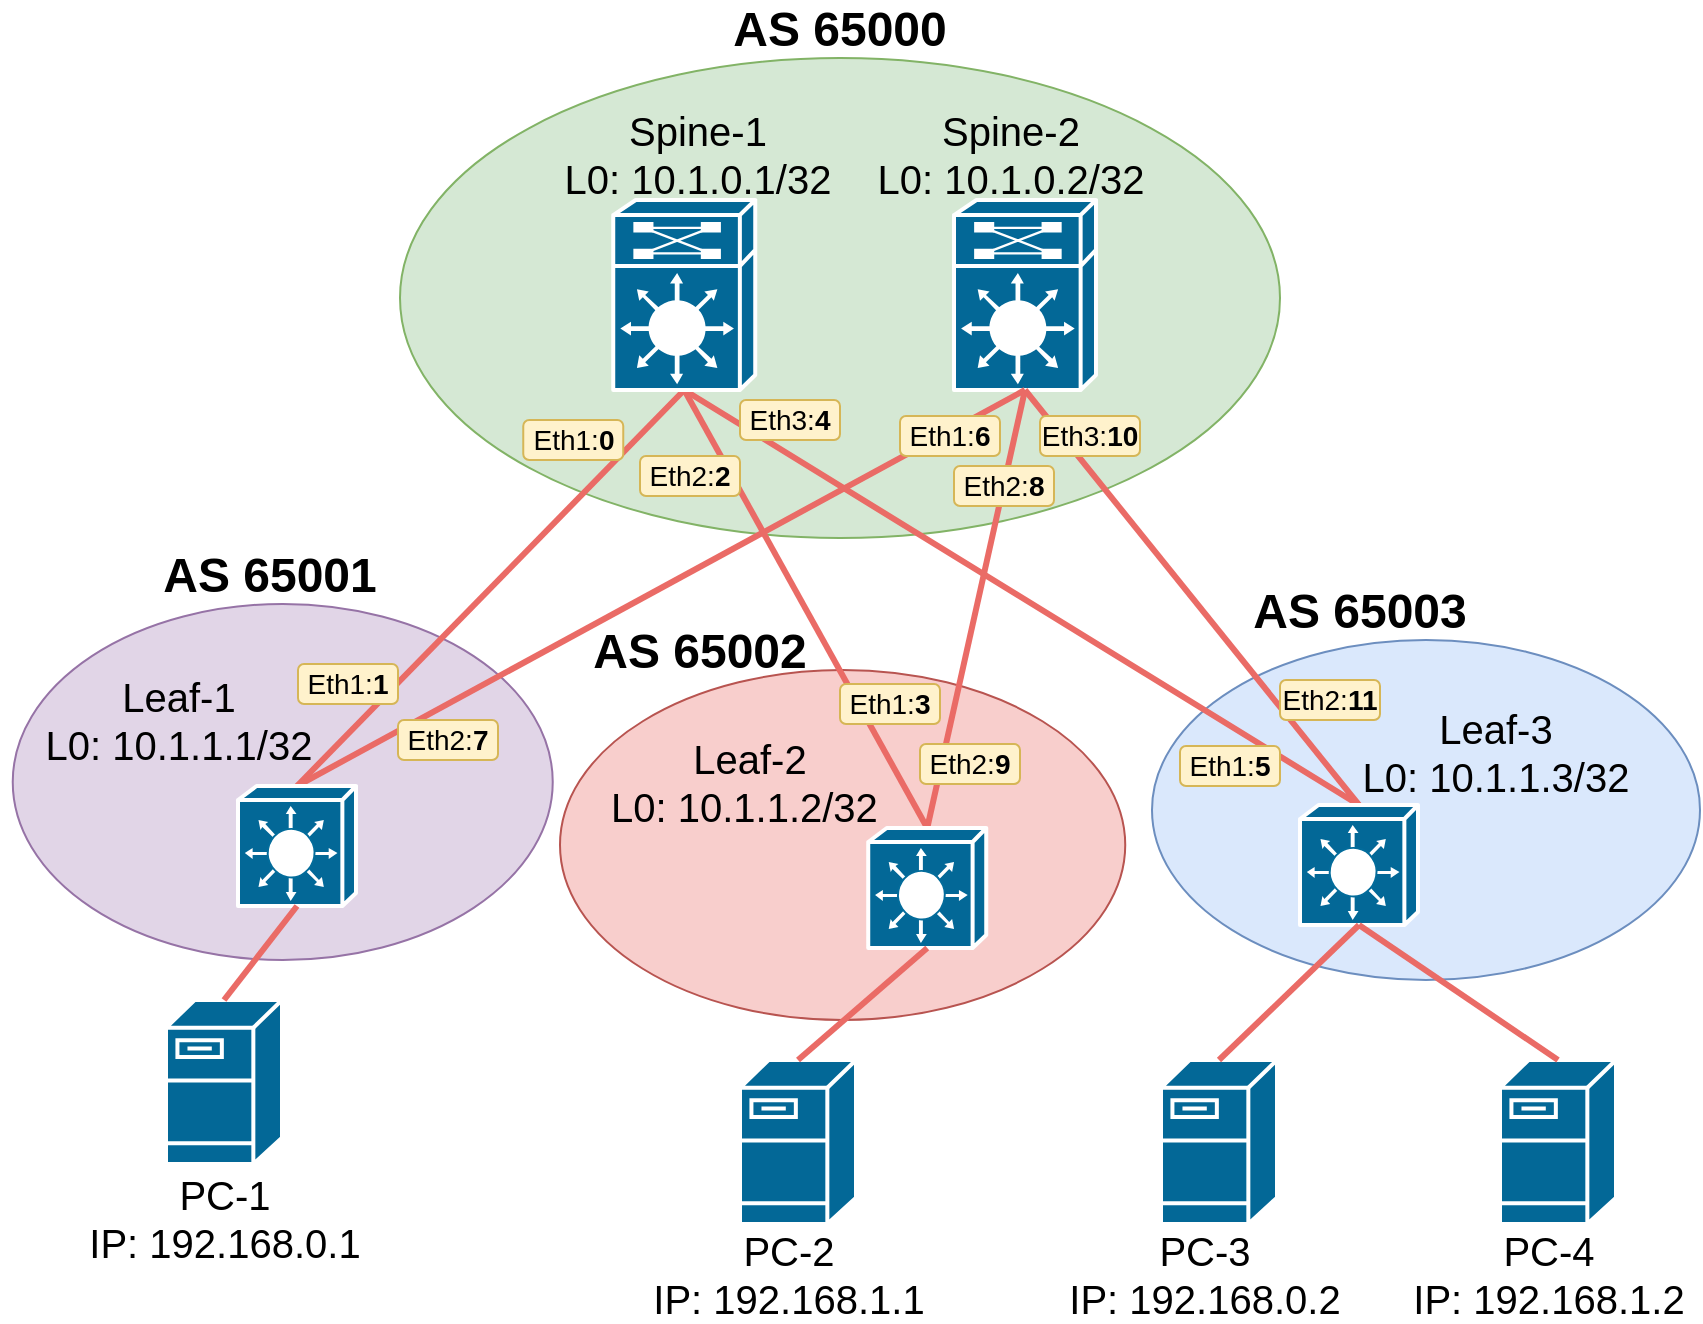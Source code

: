 <mxfile version="21.6.1" type="github">
  <diagram name="Page-1" id="c37626ed-c26b-45fb-9056-f9ebc6bb27b6">
    <mxGraphModel dx="1679" dy="905" grid="1" gridSize="10" guides="1" tooltips="1" connect="1" arrows="1" fold="1" page="1" pageScale="1" pageWidth="1169" pageHeight="827" background="none" math="0" shadow="0">
      <root>
        <mxCell id="0" />
        <mxCell id="1" parent="0" />
        <mxCell id="CEXHskLTJOovul5yJfJE-6" value="" style="ellipse;whiteSpace=wrap;html=1;fillColor=#dae8fc;strokeColor=#6c8ebf;" parent="1" vertex="1">
          <mxGeometry x="726" y="387" width="274" height="170" as="geometry" />
        </mxCell>
        <mxCell id="CEXHskLTJOovul5yJfJE-5" value="" style="ellipse;whiteSpace=wrap;html=1;fillColor=#f8cecc;strokeColor=#b85450;" parent="1" vertex="1">
          <mxGeometry x="430" y="402" width="282.62" height="175" as="geometry" />
        </mxCell>
        <mxCell id="CEXHskLTJOovul5yJfJE-2" value="" style="ellipse;whiteSpace=wrap;html=1;fillColor=#e1d5e7;strokeColor=#9673a6;" parent="1" vertex="1">
          <mxGeometry x="156.37" y="369" width="270" height="178" as="geometry" />
        </mxCell>
        <mxCell id="CEXHskLTJOovul5yJfJE-1" value="" style="ellipse;whiteSpace=wrap;html=1;fillColor=#d5e8d4;strokeColor=#82b366;" parent="1" vertex="1">
          <mxGeometry x="350" y="96" width="440" height="240" as="geometry" />
        </mxCell>
        <mxCell id="8NDlUTmJP2dTjy302EjL-38" style="edgeStyle=none;rounded=0;hachureGap=4;orthogonalLoop=1;jettySize=auto;html=1;exitX=0.5;exitY=0;exitDx=0;exitDy=0;exitPerimeter=0;entryX=0.5;entryY=1;entryDx=0;entryDy=0;entryPerimeter=0;fontFamily=Architects Daughter;fontSource=https%3A%2F%2Ffonts.googleapis.com%2Fcss%3Ffamily%3DArchitects%2BDaughter;fontSize=16;strokeColor=#EA6B66;endArrow=none;endFill=0;strokeWidth=3;" parent="1" source="8NDlUTmJP2dTjy302EjL-2" target="8NDlUTmJP2dTjy302EjL-5" edge="1">
          <mxGeometry relative="1" as="geometry">
            <mxPoint x="355" y="289" as="sourcePoint" />
          </mxGeometry>
        </mxCell>
        <mxCell id="8NDlUTmJP2dTjy302EjL-45" style="edgeStyle=none;rounded=0;hachureGap=4;orthogonalLoop=1;jettySize=auto;html=1;exitX=0.5;exitY=0;exitDx=0;exitDy=0;exitPerimeter=0;entryX=0.5;entryY=1;entryDx=0;entryDy=0;entryPerimeter=0;fontFamily=Architects Daughter;fontSource=https%3A%2F%2Ffonts.googleapis.com%2Fcss%3Ffamily%3DArchitects%2BDaughter;fontSize=16;strokeWidth=3;strokeColor=#EA6B66;endArrow=none;endFill=0;" parent="1" source="hgnLhlOXLDX8HSQQPNeT-8" target="8NDlUTmJP2dTjy302EjL-5" edge="1">
          <mxGeometry relative="1" as="geometry">
            <mxPoint x="879" y="537" as="sourcePoint" />
          </mxGeometry>
        </mxCell>
        <mxCell id="8NDlUTmJP2dTjy302EjL-7" value="" style="shape=mxgraph.cisco.misc.route_switch_processor;html=1;dashed=0;fillColor=#036897;strokeColor=#ffffff;strokeWidth=2;verticalLabelPosition=bottom;verticalAlign=top;rounded=0;shadow=0;comic=0;fontFamily=Verdana;fontSize=12;" parent="1" vertex="1">
          <mxGeometry x="627" y="167" width="71" height="95" as="geometry" />
        </mxCell>
        <mxCell id="8NDlUTmJP2dTjy302EjL-67" value="Spine-1&lt;br&gt;L0:&amp;nbsp;10.1.0.1/32" style="text;html=1;strokeColor=none;fillColor=none;align=center;verticalAlign=middle;whiteSpace=wrap;rounded=0;fontSize=20;fontFamily=Helvetica;horizontal=1;" parent="1" vertex="1">
          <mxGeometry x="428.25" y="124" width="141.75" height="40" as="geometry" />
        </mxCell>
        <mxCell id="8NDlUTmJP2dTjy302EjL-68" value="Leaf-1&lt;br&gt;L0:&amp;nbsp;10.1.1.1/32" style="text;html=1;strokeColor=none;fillColor=none;align=center;verticalAlign=middle;whiteSpace=wrap;rounded=0;fontSize=20;fontFamily=Helvetica;horizontal=1;" parent="1" vertex="1">
          <mxGeometry x="162" y="402" width="155" height="50" as="geometry" />
        </mxCell>
        <mxCell id="8NDlUTmJP2dTjy302EjL-69" value="Spine-2&lt;br&gt;L0:&amp;nbsp;10.1.0.2/32" style="text;html=1;strokeColor=none;fillColor=none;align=center;verticalAlign=middle;whiteSpace=wrap;rounded=0;fontSize=20;fontFamily=Helvetica;horizontal=1;" parent="1" vertex="1">
          <mxGeometry x="585" y="124" width="141" height="40" as="geometry" />
        </mxCell>
        <mxCell id="8NDlUTmJP2dTjy302EjL-74" value="Leaf-3&lt;br&gt;L0:&amp;nbsp;10.1.1.3/32" style="text;html=1;strokeColor=none;fillColor=none;align=center;verticalAlign=middle;whiteSpace=wrap;rounded=0;fontSize=20;fontFamily=Helvetica;horizontal=1;" parent="1" vertex="1">
          <mxGeometry x="820" y="423" width="156" height="40" as="geometry" />
        </mxCell>
        <mxCell id="V7yZK2pKeIdHbW1tO0_u-18" value="" style="edgeStyle=none;rounded=0;hachureGap=4;orthogonalLoop=1;jettySize=auto;html=1;exitX=0.5;exitY=0;exitDx=0;exitDy=0;exitPerimeter=0;entryX=0.5;entryY=1;entryDx=0;entryDy=0;entryPerimeter=0;fontFamily=Architects Daughter;fontSource=https%3A%2F%2Ffonts.googleapis.com%2Fcss%3Ffamily%3DArchitects%2BDaughter;fontSize=16;endArrow=none;endFill=0;strokeWidth=3;strokeColor=#EA6B66;" parent="1" source="8NDlUTmJP2dTjy302EjL-2" target="8NDlUTmJP2dTjy302EjL-7" edge="1">
          <mxGeometry relative="1" as="geometry">
            <mxPoint x="670" y="289" as="sourcePoint" />
            <mxPoint x="665" y="295" as="targetPoint" />
          </mxGeometry>
        </mxCell>
        <mxCell id="V7yZK2pKeIdHbW1tO0_u-21" value="" style="edgeStyle=none;rounded=0;hachureGap=4;orthogonalLoop=1;jettySize=auto;html=1;exitX=0.5;exitY=0;exitDx=0;exitDy=0;exitPerimeter=0;entryX=0.5;entryY=1;entryDx=0;entryDy=0;entryPerimeter=0;fontFamily=Architects Daughter;fontSource=https%3A%2F%2Ffonts.googleapis.com%2Fcss%3Ffamily%3DArchitects%2BDaughter;fontSize=16;endArrow=none;endFill=0;strokeWidth=3;strokeColor=#EA6B66;" parent="1" source="hgnLhlOXLDX8HSQQPNeT-8" target="8NDlUTmJP2dTjy302EjL-7" edge="1">
          <mxGeometry relative="1" as="geometry">
            <mxPoint x="879" y="537" as="sourcePoint" />
            <mxPoint x="805" y="305" as="targetPoint" />
          </mxGeometry>
        </mxCell>
        <mxCell id="V7yZK2pKeIdHbW1tO0_u-28" value="" style="edgeStyle=none;rounded=0;hachureGap=4;orthogonalLoop=1;jettySize=auto;html=1;exitX=0.5;exitY=0;exitDx=0;exitDy=0;exitPerimeter=0;entryX=0.5;entryY=1;entryDx=0;entryDy=0;entryPerimeter=0;fontFamily=Architects Daughter;fontSource=https%3A%2F%2Ffonts.googleapis.com%2Fcss%3Ffamily%3DArchitects%2BDaughter;fontSize=16;endArrow=none;endFill=0;strokeColor=#EA6B66;strokeWidth=3;" parent="1" source="hgnLhlOXLDX8HSQQPNeT-7" target="8NDlUTmJP2dTjy302EjL-7" edge="1">
          <mxGeometry relative="1" as="geometry">
            <mxPoint x="607.5" y="517" as="sourcePoint" />
            <mxPoint x="620" y="469.0" as="targetPoint" />
          </mxGeometry>
        </mxCell>
        <mxCell id="V7yZK2pKeIdHbW1tO0_u-30" value="" style="edgeStyle=none;rounded=0;hachureGap=4;orthogonalLoop=1;jettySize=auto;html=1;exitX=0.5;exitY=0;exitDx=0;exitDy=0;exitPerimeter=0;fontFamily=Architects Daughter;fontSource=https%3A%2F%2Ffonts.googleapis.com%2Fcss%3Ffamily%3DArchitects%2BDaughter;fontSize=16;endArrow=none;endFill=0;strokeWidth=3;strokeColor=#EA6B66;entryX=0.5;entryY=1;entryDx=0;entryDy=0;entryPerimeter=0;" parent="1" source="hgnLhlOXLDX8HSQQPNeT-7" target="8NDlUTmJP2dTjy302EjL-5" edge="1">
          <mxGeometry relative="1" as="geometry">
            <mxPoint x="607.5" y="517" as="sourcePoint" />
            <mxPoint x="526" y="267" as="targetPoint" />
          </mxGeometry>
        </mxCell>
        <mxCell id="V7yZK2pKeIdHbW1tO0_u-50" value="Eth1:&lt;b&gt;1&lt;/b&gt;" style="text;html=1;strokeColor=#d6b656;fillColor=#fff2cc;align=center;verticalAlign=middle;whiteSpace=wrap;rounded=1;fontSize=14;fontFamily=Helvetica;horizontal=1;" parent="1" vertex="1">
          <mxGeometry x="299" y="399" width="50" height="20" as="geometry" />
        </mxCell>
        <mxCell id="V7yZK2pKeIdHbW1tO0_u-56" value="AS 65000" style="text;html=1;strokeColor=none;fillColor=none;align=center;verticalAlign=middle;whiteSpace=wrap;rounded=0;fontSize=24;fontFamily=Helvetica;horizontal=1;fontStyle=1;fontColor=#000000;" parent="1" vertex="1">
          <mxGeometry x="435" y="68" width="270" height="28" as="geometry" />
        </mxCell>
        <mxCell id="V7yZK2pKeIdHbW1tO0_u-65" value="Eth2:&lt;b&gt;7&lt;/b&gt;" style="text;html=1;strokeColor=#d6b656;fillColor=#fff2cc;align=center;verticalAlign=middle;whiteSpace=wrap;rounded=1;fontSize=14;fontFamily=Helvetica;horizontal=1;" parent="1" vertex="1">
          <mxGeometry x="349" y="427" width="50" height="20" as="geometry" />
        </mxCell>
        <mxCell id="V7yZK2pKeIdHbW1tO0_u-66" value="Eth1:&lt;b&gt;0&lt;/b&gt;" style="text;html=1;strokeColor=#d6b656;fillColor=#fff2cc;align=center;verticalAlign=middle;whiteSpace=wrap;rounded=1;fontSize=14;fontFamily=Helvetica;horizontal=1;" parent="1" vertex="1">
          <mxGeometry x="411.63" y="277" width="50" height="20" as="geometry" />
        </mxCell>
        <mxCell id="V7yZK2pKeIdHbW1tO0_u-67" value="Eth2:&lt;b&gt;2&lt;/b&gt;" style="text;html=1;strokeColor=#d6b656;fillColor=#fff2cc;align=center;verticalAlign=middle;whiteSpace=wrap;rounded=1;fontSize=14;fontFamily=Helvetica;horizontal=1;" parent="1" vertex="1">
          <mxGeometry x="470" y="295" width="50" height="20" as="geometry" />
        </mxCell>
        <mxCell id="V7yZK2pKeIdHbW1tO0_u-68" value="Eth1:&lt;b&gt;3&lt;/b&gt;" style="text;html=1;strokeColor=#d6b656;fillColor=#fff2cc;align=center;verticalAlign=middle;whiteSpace=wrap;rounded=1;fontSize=14;fontFamily=Helvetica;horizontal=1;" parent="1" vertex="1">
          <mxGeometry x="570" y="409" width="50" height="20" as="geometry" />
        </mxCell>
        <mxCell id="V7yZK2pKeIdHbW1tO0_u-69" value="Eth1:&lt;b&gt;6&lt;/b&gt;" style="text;html=1;strokeColor=#d6b656;fillColor=#fff2cc;align=center;verticalAlign=middle;whiteSpace=wrap;rounded=1;fontSize=14;fontFamily=Helvetica;horizontal=1;" parent="1" vertex="1">
          <mxGeometry x="600" y="275" width="50" height="20" as="geometry" />
        </mxCell>
        <mxCell id="V7yZK2pKeIdHbW1tO0_u-70" value="Eth3:&lt;b&gt;4&lt;/b&gt;" style="text;html=1;strokeColor=#d6b656;fillColor=#fff2cc;align=center;verticalAlign=middle;whiteSpace=wrap;rounded=1;fontSize=14;fontFamily=Helvetica;horizontal=1;" parent="1" vertex="1">
          <mxGeometry x="520" y="267" width="50" height="20" as="geometry" />
        </mxCell>
        <mxCell id="V7yZK2pKeIdHbW1tO0_u-71" value="Eth1:&lt;b&gt;5&lt;/b&gt;" style="text;html=1;strokeColor=#d6b656;fillColor=#fff2cc;align=center;verticalAlign=middle;whiteSpace=wrap;rounded=1;fontSize=14;fontFamily=Helvetica;horizontal=1;" parent="1" vertex="1">
          <mxGeometry x="740" y="440" width="50" height="20" as="geometry" />
        </mxCell>
        <mxCell id="V7yZK2pKeIdHbW1tO0_u-72" value="Eth2:&lt;b&gt;9&lt;/b&gt;" style="text;html=1;strokeColor=#d6b656;fillColor=#fff2cc;align=center;verticalAlign=middle;whiteSpace=wrap;rounded=1;fontSize=14;fontFamily=Helvetica;horizontal=1;" parent="1" vertex="1">
          <mxGeometry x="610" y="439" width="50" height="20" as="geometry" />
        </mxCell>
        <mxCell id="V7yZK2pKeIdHbW1tO0_u-73" value="Eth2:&lt;b&gt;8&lt;/b&gt;" style="text;html=1;strokeColor=#d6b656;fillColor=#fff2cc;align=center;verticalAlign=middle;whiteSpace=wrap;rounded=1;fontSize=14;fontFamily=Helvetica;horizontal=1;" parent="1" vertex="1">
          <mxGeometry x="627" y="300" width="50" height="20" as="geometry" />
        </mxCell>
        <mxCell id="V7yZK2pKeIdHbW1tO0_u-74" value="Eth3:&lt;b&gt;10&lt;/b&gt;" style="text;html=1;strokeColor=#d6b656;fillColor=#fff2cc;align=center;verticalAlign=middle;whiteSpace=wrap;rounded=1;fontSize=14;fontFamily=Helvetica;horizontal=1;" parent="1" vertex="1">
          <mxGeometry x="670" y="275" width="50" height="20" as="geometry" />
        </mxCell>
        <mxCell id="V7yZK2pKeIdHbW1tO0_u-75" value="Eth2:&lt;b&gt;11&lt;/b&gt;" style="text;html=1;strokeColor=#d6b656;fillColor=#fff2cc;align=center;verticalAlign=middle;whiteSpace=wrap;rounded=1;fontSize=14;fontFamily=Helvetica;horizontal=1;" parent="1" vertex="1">
          <mxGeometry x="790" y="407" width="50" height="20" as="geometry" />
        </mxCell>
        <mxCell id="CEXHskLTJOovul5yJfJE-7" value="AS 65001" style="text;html=1;strokeColor=none;fillColor=none;align=center;verticalAlign=middle;whiteSpace=wrap;rounded=0;fontSize=24;fontFamily=Helvetica;horizontal=1;fontStyle=1;fontColor=#000000;" parent="1" vertex="1">
          <mxGeometry x="150" y="341" width="270" height="28" as="geometry" />
        </mxCell>
        <mxCell id="CEXHskLTJOovul5yJfJE-8" value="AS 65002" style="text;html=1;strokeColor=none;fillColor=none;align=center;verticalAlign=middle;whiteSpace=wrap;rounded=0;fontSize=24;fontFamily=Helvetica;horizontal=1;fontStyle=1;fontColor=#000000;" parent="1" vertex="1">
          <mxGeometry x="365.13" y="379" width="270" height="28" as="geometry" />
        </mxCell>
        <mxCell id="CEXHskLTJOovul5yJfJE-9" value="AS 65003" style="text;html=1;strokeColor=none;fillColor=none;align=center;verticalAlign=middle;whiteSpace=wrap;rounded=0;fontSize=24;fontFamily=Helvetica;horizontal=1;fontStyle=1;fontColor=#000000;" parent="1" vertex="1">
          <mxGeometry x="694.5" y="359" width="270" height="28" as="geometry" />
        </mxCell>
        <mxCell id="8NDlUTmJP2dTjy302EjL-72" value="Leaf-2&lt;br&gt;L0:&amp;nbsp;10.1.1.2/32&amp;nbsp;" style="text;html=1;strokeColor=none;fillColor=none;align=center;verticalAlign=middle;whiteSpace=wrap;rounded=0;fontSize=20;fontFamily=Helvetica;horizontal=1;" parent="1" vertex="1">
          <mxGeometry x="450" y="433" width="150" height="50" as="geometry" />
        </mxCell>
        <mxCell id="8NDlUTmJP2dTjy302EjL-5" value="" style="shape=mxgraph.cisco.misc.route_switch_processor;html=1;dashed=0;fillColor=#036897;strokeColor=#ffffff;strokeWidth=2;verticalLabelPosition=bottom;verticalAlign=top;rounded=0;shadow=0;comic=0;fontFamily=Verdana;fontSize=12;" parent="1" vertex="1">
          <mxGeometry x="456.62" y="167" width="71" height="95" as="geometry" />
        </mxCell>
        <mxCell id="8NDlUTmJP2dTjy302EjL-2" value="" style="shape=mxgraph.cisco.switches.layer_3_switch;sketch=0;html=1;pointerEvents=1;dashed=0;fillColor=#036897;strokeColor=#ffffff;strokeWidth=2;verticalLabelPosition=bottom;verticalAlign=top;align=center;outlineConnect=0;hachureGap=4;jiggle=2;curveFitting=1;fontFamily=Architects Daughter;fontSource=https%3A%2F%2Ffonts.googleapis.com%2Fcss%3Ffamily%3DArchitects%2BDaughter;fontSize=20;" parent="1" vertex="1">
          <mxGeometry x="269" y="460" width="59" height="60" as="geometry" />
        </mxCell>
        <mxCell id="hgnLhlOXLDX8HSQQPNeT-7" value="" style="shape=mxgraph.cisco.switches.layer_3_switch;sketch=0;html=1;pointerEvents=1;dashed=0;fillColor=#036897;strokeColor=#ffffff;strokeWidth=2;verticalLabelPosition=bottom;verticalAlign=top;align=center;outlineConnect=0;hachureGap=4;jiggle=2;curveFitting=1;fontFamily=Architects Daughter;fontSource=https%3A%2F%2Ffonts.googleapis.com%2Fcss%3Ffamily%3DArchitects%2BDaughter;fontSize=20;" vertex="1" parent="1">
          <mxGeometry x="584.12" y="481" width="59" height="60" as="geometry" />
        </mxCell>
        <mxCell id="hgnLhlOXLDX8HSQQPNeT-8" value="" style="shape=mxgraph.cisco.switches.layer_3_switch;sketch=0;html=1;pointerEvents=1;dashed=0;fillColor=#036897;strokeColor=#ffffff;strokeWidth=2;verticalLabelPosition=bottom;verticalAlign=top;align=center;outlineConnect=0;hachureGap=4;jiggle=2;curveFitting=1;fontFamily=Architects Daughter;fontSource=https%3A%2F%2Ffonts.googleapis.com%2Fcss%3Ffamily%3DArchitects%2BDaughter;fontSize=20;" vertex="1" parent="1">
          <mxGeometry x="800" y="469.5" width="59" height="60" as="geometry" />
        </mxCell>
        <mxCell id="hgnLhlOXLDX8HSQQPNeT-11" value="" style="shape=mxgraph.cisco.servers.fileserver;sketch=0;html=1;pointerEvents=1;dashed=0;fillColor=#036897;strokeColor=#ffffff;strokeWidth=2;verticalLabelPosition=bottom;verticalAlign=top;align=center;outlineConnect=0;" vertex="1" parent="1">
          <mxGeometry x="233" y="567" width="58" height="82" as="geometry" />
        </mxCell>
        <mxCell id="hgnLhlOXLDX8HSQQPNeT-13" value="" style="shape=mxgraph.cisco.servers.fileserver;sketch=0;html=1;pointerEvents=1;dashed=0;fillColor=#036897;strokeColor=#ffffff;strokeWidth=2;verticalLabelPosition=bottom;verticalAlign=top;align=center;outlineConnect=0;" vertex="1" parent="1">
          <mxGeometry x="520" y="597" width="58" height="82" as="geometry" />
        </mxCell>
        <mxCell id="hgnLhlOXLDX8HSQQPNeT-14" value="" style="shape=mxgraph.cisco.servers.fileserver;sketch=0;html=1;pointerEvents=1;dashed=0;fillColor=#036897;strokeColor=#ffffff;strokeWidth=2;verticalLabelPosition=bottom;verticalAlign=top;align=center;outlineConnect=0;" vertex="1" parent="1">
          <mxGeometry x="730.5" y="597" width="58" height="82" as="geometry" />
        </mxCell>
        <mxCell id="hgnLhlOXLDX8HSQQPNeT-15" style="edgeStyle=none;rounded=0;hachureGap=4;orthogonalLoop=1;jettySize=auto;html=1;exitX=0.5;exitY=0;exitDx=0;exitDy=0;exitPerimeter=0;fontFamily=Architects Daughter;fontSource=https%3A%2F%2Ffonts.googleapis.com%2Fcss%3Ffamily%3DArchitects%2BDaughter;fontSize=16;strokeColor=#EA6B66;endArrow=none;endFill=0;strokeWidth=3;entryX=0.5;entryY=1;entryDx=0;entryDy=0;entryPerimeter=0;" edge="1" parent="1" source="hgnLhlOXLDX8HSQQPNeT-11" target="8NDlUTmJP2dTjy302EjL-2">
          <mxGeometry relative="1" as="geometry">
            <mxPoint x="104.5" y="717" as="sourcePoint" />
            <mxPoint x="340" y="597" as="targetPoint" />
          </mxGeometry>
        </mxCell>
        <mxCell id="hgnLhlOXLDX8HSQQPNeT-16" style="edgeStyle=none;rounded=0;hachureGap=4;orthogonalLoop=1;jettySize=auto;html=1;exitX=0.5;exitY=0;exitDx=0;exitDy=0;exitPerimeter=0;fontFamily=Architects Daughter;fontSource=https%3A%2F%2Ffonts.googleapis.com%2Fcss%3Ffamily%3DArchitects%2BDaughter;fontSize=16;strokeColor=#EA6B66;endArrow=none;endFill=0;strokeWidth=3;entryX=0.5;entryY=1;entryDx=0;entryDy=0;entryPerimeter=0;" edge="1" parent="1" source="hgnLhlOXLDX8HSQQPNeT-13" target="hgnLhlOXLDX8HSQQPNeT-7">
          <mxGeometry relative="1" as="geometry">
            <mxPoint x="411.63" y="644" as="sourcePoint" />
            <mxPoint x="461.63" y="567" as="targetPoint" />
          </mxGeometry>
        </mxCell>
        <mxCell id="hgnLhlOXLDX8HSQQPNeT-17" style="edgeStyle=none;rounded=0;hachureGap=4;orthogonalLoop=1;jettySize=auto;html=1;exitX=0.5;exitY=0;exitDx=0;exitDy=0;exitPerimeter=0;fontFamily=Architects Daughter;fontSource=https%3A%2F%2Ffonts.googleapis.com%2Fcss%3Ffamily%3DArchitects%2BDaughter;fontSize=16;strokeColor=#EA6B66;endArrow=none;endFill=0;strokeWidth=3;entryX=0.5;entryY=1;entryDx=0;entryDy=0;entryPerimeter=0;" edge="1" parent="1" source="hgnLhlOXLDX8HSQQPNeT-14" target="hgnLhlOXLDX8HSQQPNeT-8">
          <mxGeometry relative="1" as="geometry">
            <mxPoint x="790.38" y="633" as="sourcePoint" />
            <mxPoint x="847.38" y="557" as="targetPoint" />
          </mxGeometry>
        </mxCell>
        <mxCell id="hgnLhlOXLDX8HSQQPNeT-18" value="PC-1&lt;br&gt;IP: 192.168.0.1" style="text;html=1;strokeColor=none;fillColor=none;align=center;verticalAlign=middle;whiteSpace=wrap;rounded=0;fontSize=20;fontFamily=Helvetica;horizontal=1;" vertex="1" parent="1">
          <mxGeometry x="181.5" y="662" width="161" height="28" as="geometry" />
        </mxCell>
        <mxCell id="hgnLhlOXLDX8HSQQPNeT-19" value="PC-2&lt;br&gt;IP: 192.168.1.1" style="text;html=1;strokeColor=none;fillColor=none;align=center;verticalAlign=middle;whiteSpace=wrap;rounded=0;fontSize=20;fontFamily=Helvetica;horizontal=1;" vertex="1" parent="1">
          <mxGeometry x="470" y="690" width="149" height="28" as="geometry" />
        </mxCell>
        <mxCell id="hgnLhlOXLDX8HSQQPNeT-20" value="PC-3&lt;br&gt;IP: 192.168.0.2" style="text;html=1;strokeColor=none;fillColor=none;align=center;verticalAlign=middle;whiteSpace=wrap;rounded=0;fontSize=20;fontFamily=Helvetica;horizontal=1;" vertex="1" parent="1">
          <mxGeometry x="677" y="690" width="150.5" height="28" as="geometry" />
        </mxCell>
        <mxCell id="hgnLhlOXLDX8HSQQPNeT-21" value="" style="shape=mxgraph.cisco.servers.fileserver;sketch=0;html=1;pointerEvents=1;dashed=0;fillColor=#036897;strokeColor=#ffffff;strokeWidth=2;verticalLabelPosition=bottom;verticalAlign=top;align=center;outlineConnect=0;" vertex="1" parent="1">
          <mxGeometry x="900" y="597" width="58" height="82" as="geometry" />
        </mxCell>
        <mxCell id="hgnLhlOXLDX8HSQQPNeT-22" value="PC-4&lt;br&gt;IP: 192.168.1.2" style="text;html=1;strokeColor=none;fillColor=none;align=center;verticalAlign=middle;whiteSpace=wrap;rounded=0;fontSize=20;fontFamily=Helvetica;horizontal=1;" vertex="1" parent="1">
          <mxGeometry x="849" y="690" width="151" height="28" as="geometry" />
        </mxCell>
        <mxCell id="hgnLhlOXLDX8HSQQPNeT-23" style="edgeStyle=none;rounded=0;hachureGap=4;orthogonalLoop=1;jettySize=auto;html=1;exitX=0.5;exitY=0;exitDx=0;exitDy=0;exitPerimeter=0;fontFamily=Architects Daughter;fontSource=https%3A%2F%2Ffonts.googleapis.com%2Fcss%3Ffamily%3DArchitects%2BDaughter;fontSize=16;strokeColor=#EA6B66;endArrow=none;endFill=0;strokeWidth=3;entryX=0.5;entryY=1;entryDx=0;entryDy=0;entryPerimeter=0;" edge="1" parent="1" source="hgnLhlOXLDX8HSQQPNeT-21" target="hgnLhlOXLDX8HSQQPNeT-8">
          <mxGeometry relative="1" as="geometry">
            <mxPoint x="831.5" y="634.5" as="sourcePoint" />
            <mxPoint x="890.5" y="557.5" as="targetPoint" />
          </mxGeometry>
        </mxCell>
      </root>
    </mxGraphModel>
  </diagram>
</mxfile>
